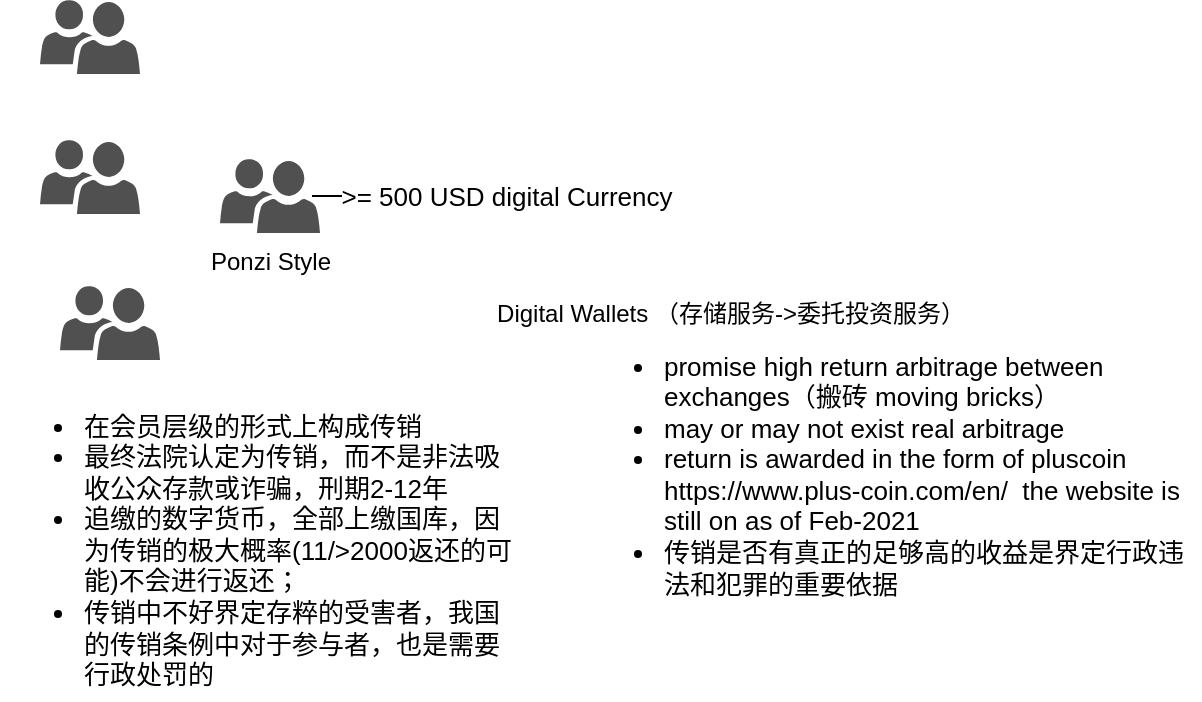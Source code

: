 <mxfile version="13.4.9" type="github">
  <diagram id="R2lEEEUBdFMjLlhIrx00" name="Page-1">
    <mxGraphModel dx="868" dy="450" grid="1" gridSize="10" guides="1" tooltips="1" connect="1" arrows="1" fold="1" page="1" pageScale="1" pageWidth="850" pageHeight="1100" math="0" shadow="0" extFonts="Permanent Marker^https://fonts.googleapis.com/css?family=Permanent+Marker">
      <root>
        <mxCell id="0" />
        <mxCell id="1" parent="0" />
        <mxCell id="clO0gQxYRbjcscfBldyJ-1" value="Digital Wallets （存储服务-&amp;gt;委托投资服务）" style="shape=image;html=1;verticalAlign=top;verticalLabelPosition=bottom;labelBackgroundColor=#ffffff;imageAspect=0;aspect=fixed;image=https://cdn3.iconfinder.com/data/icons/luchesa-vol-9/128/Purse-128.png" vertex="1" parent="1">
          <mxGeometry x="410" y="163" width="90" height="90" as="geometry" />
        </mxCell>
        <mxCell id="clO0gQxYRbjcscfBldyJ-3" value="Ponzi Style" style="pointerEvents=1;shadow=0;dashed=0;html=1;strokeColor=none;labelPosition=center;verticalLabelPosition=bottom;verticalAlign=top;align=center;fillColor=#505050;shape=mxgraph.mscae.intune.user_group" vertex="1" parent="1">
          <mxGeometry x="200" y="189.5" width="50" height="37" as="geometry" />
        </mxCell>
        <mxCell id="clO0gQxYRbjcscfBldyJ-4" value="" style="pointerEvents=1;shadow=0;dashed=0;html=1;strokeColor=none;labelPosition=center;verticalLabelPosition=bottom;verticalAlign=top;align=center;fillColor=#505050;shape=mxgraph.mscae.intune.user_group" vertex="1" parent="1">
          <mxGeometry x="110" y="180" width="50" height="37" as="geometry" />
        </mxCell>
        <mxCell id="clO0gQxYRbjcscfBldyJ-5" value="" style="pointerEvents=1;shadow=0;dashed=0;html=1;strokeColor=none;labelPosition=center;verticalLabelPosition=bottom;verticalAlign=top;align=center;fillColor=#505050;shape=mxgraph.mscae.intune.user_group" vertex="1" parent="1">
          <mxGeometry x="120" y="253" width="50" height="37" as="geometry" />
        </mxCell>
        <mxCell id="clO0gQxYRbjcscfBldyJ-6" value="" style="pointerEvents=1;shadow=0;dashed=0;html=1;strokeColor=none;labelPosition=center;verticalLabelPosition=bottom;verticalAlign=top;align=center;fillColor=#505050;shape=mxgraph.mscae.intune.user_group" vertex="1" parent="1">
          <mxGeometry x="110" y="110" width="50" height="37" as="geometry" />
        </mxCell>
        <mxCell id="clO0gQxYRbjcscfBldyJ-7" value="" style="endArrow=classic;html=1;entryX=0;entryY=0.5;entryDx=0;entryDy=0;exitX=0.92;exitY=0.5;exitDx=0;exitDy=0;exitPerimeter=0;" edge="1" parent="1" source="clO0gQxYRbjcscfBldyJ-3" target="clO0gQxYRbjcscfBldyJ-1">
          <mxGeometry width="50" height="50" relative="1" as="geometry">
            <mxPoint x="310" y="240" as="sourcePoint" />
            <mxPoint x="360" y="190" as="targetPoint" />
          </mxGeometry>
        </mxCell>
        <mxCell id="clO0gQxYRbjcscfBldyJ-8" value="&amp;gt;= 500 USD digital Currency" style="edgeLabel;html=1;align=center;verticalAlign=middle;resizable=0;points=[];fontSize=13;" vertex="1" connectable="0" parent="clO0gQxYRbjcscfBldyJ-7">
          <mxGeometry x="0.181" relative="1" as="geometry">
            <mxPoint as="offset" />
          </mxGeometry>
        </mxCell>
        <mxCell id="clO0gQxYRbjcscfBldyJ-9" value="&lt;ul&gt;&lt;li&gt;promise high return arbitrage between exchanges（搬砖 moving bricks）&lt;br&gt;&lt;/li&gt;&lt;li&gt;may or may not exist real arbitrage&lt;/li&gt;&lt;li&gt;return is awarded in the form of pluscoin https://www.plus-coin.com/en/&amp;nbsp; the website is still on as of Feb-2021&lt;/li&gt;&lt;li&gt;传销是否有真正的足够高的收益是界定行政违法和犯罪的重要依据&lt;/li&gt;&lt;/ul&gt;" style="text;strokeColor=none;fillColor=none;html=1;whiteSpace=wrap;verticalAlign=middle;overflow=hidden;fontSize=13;" vertex="1" parent="1">
          <mxGeometry x="380" y="270" width="310" height="150" as="geometry" />
        </mxCell>
        <mxCell id="clO0gQxYRbjcscfBldyJ-10" value="&lt;ul&gt;&lt;li&gt;在会员层级的形式上构成传销&lt;/li&gt;&lt;li&gt;最终法院认定为传销，而不是非法吸收公众存款或诈骗，刑期2-12年&lt;/li&gt;&lt;li&gt;追缴的数字货币，全部上缴国库，因为传销的极大概率(11/&amp;gt;2000返还的可能)不会进行返还；&lt;/li&gt;&lt;li&gt;传销中不好界定存粹的受害者，我国的传销条例中对于参与者，也是需要行政处罚的&lt;/li&gt;&lt;/ul&gt;" style="text;strokeColor=none;fillColor=none;html=1;whiteSpace=wrap;verticalAlign=middle;overflow=hidden;fontSize=13;" vertex="1" parent="1">
          <mxGeometry x="90" y="300" width="260" height="160" as="geometry" />
        </mxCell>
      </root>
    </mxGraphModel>
  </diagram>
</mxfile>
